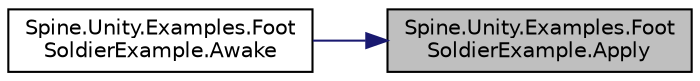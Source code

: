 digraph "Spine.Unity.Examples.FootSoldierExample.Apply"
{
 // LATEX_PDF_SIZE
  edge [fontname="Helvetica",fontsize="10",labelfontname="Helvetica",labelfontsize="10"];
  node [fontname="Helvetica",fontsize="10",shape=record];
  rankdir="RL";
  Node1 [label="Spine.Unity.Examples.Foot\lSoldierExample.Apply",height=0.2,width=0.4,color="black", fillcolor="grey75", style="filled", fontcolor="black",tooltip=" "];
  Node1 -> Node2 [dir="back",color="midnightblue",fontsize="10",style="solid",fontname="Helvetica"];
  Node2 [label="Spine.Unity.Examples.Foot\lSoldierExample.Awake",height=0.2,width=0.4,color="black", fillcolor="white", style="filled",URL="$class_spine_1_1_unity_1_1_examples_1_1_foot_soldier_example.html#a6bce142a18c316405691e15a29e86587",tooltip=" "];
}
